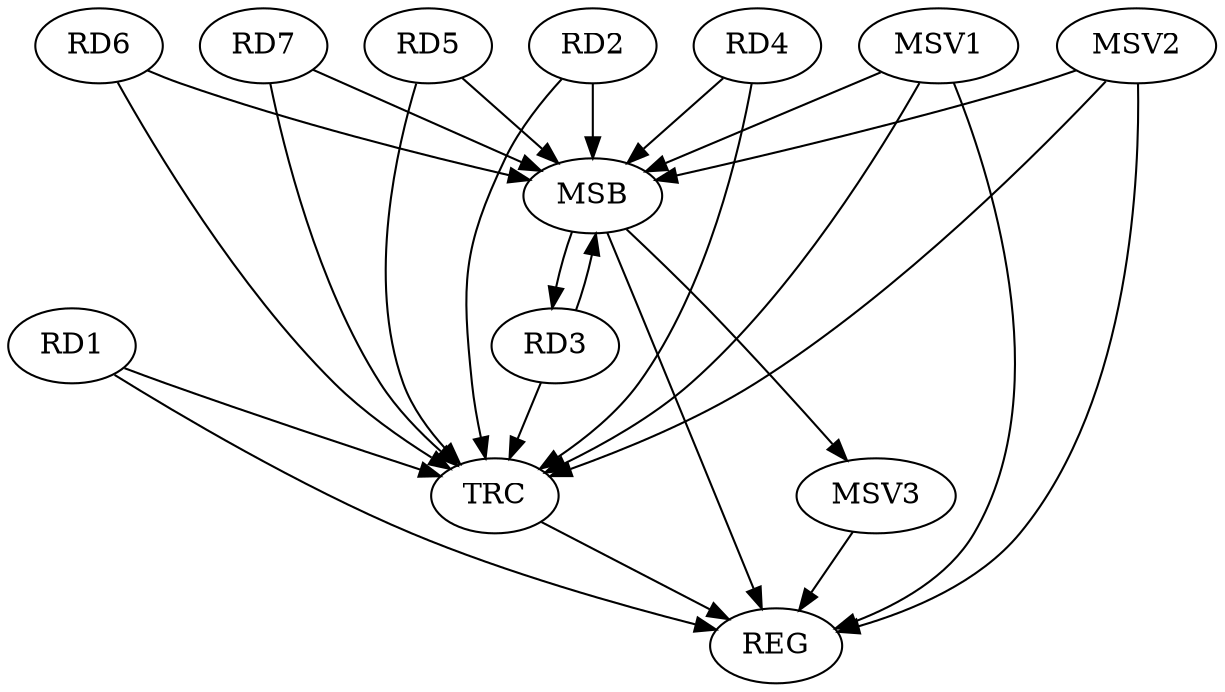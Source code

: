 strict digraph G {
  RD1 [ label="RD1" ];
  RD2 [ label="RD2" ];
  RD3 [ label="RD3" ];
  RD4 [ label="RD4" ];
  RD5 [ label="RD5" ];
  RD6 [ label="RD6" ];
  RD7 [ label="RD7" ];
  REG [ label="REG" ];
  MSB [ label="MSB" ];
  TRC [ label="TRC" ];
  MSV1 [ label="MSV1" ];
  MSV2 [ label="MSV2" ];
  MSV3 [ label="MSV3" ];
  RD2 -> MSB;
  MSB -> REG;
  RD3 -> MSB;
  RD4 -> MSB;
  RD5 -> MSB;
  MSB -> RD3;
  RD6 -> MSB;
  RD7 -> MSB;
  RD1 -> TRC;
  RD2 -> TRC;
  RD3 -> TRC;
  RD4 -> TRC;
  RD5 -> TRC;
  RD6 -> TRC;
  RD7 -> TRC;
  TRC -> REG;
  RD1 -> REG;
  MSV1 -> MSB;
  MSV1 -> REG;
  MSV1 -> TRC;
  MSV2 -> MSB;
  MSV2 -> REG;
  MSV2 -> TRC;
  MSB -> MSV3;
  MSV3 -> REG;
}
